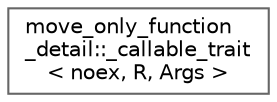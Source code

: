digraph "类继承关系图"
{
 // LATEX_PDF_SIZE
  bgcolor="transparent";
  edge [fontname=Helvetica,fontsize=10,labelfontname=Helvetica,labelfontsize=10];
  node [fontname=Helvetica,fontsize=10,shape=box,height=0.2,width=0.4];
  rankdir="LR";
  Node0 [id="Node000000",label="move_only_function\l_detail::_callable_trait\l\< noex, R, Args \>",height=0.2,width=0.4,color="grey40", fillcolor="white", style="filled",URL="$structmove__only__function__detail_1_1__callable__trait.html",tooltip=" "];
}
